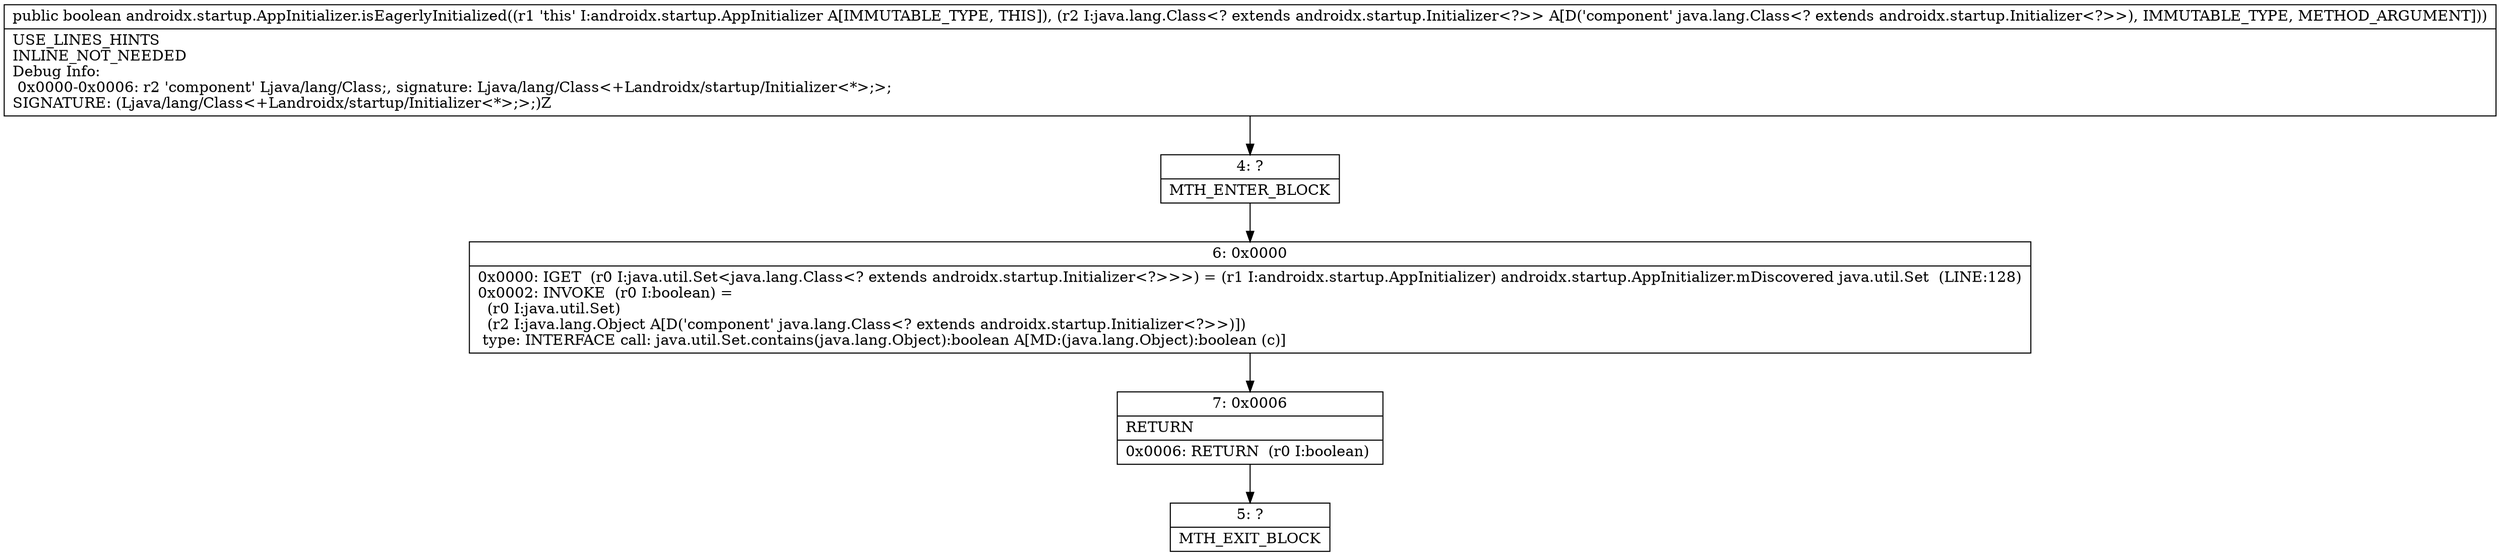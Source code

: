 digraph "CFG forandroidx.startup.AppInitializer.isEagerlyInitialized(Ljava\/lang\/Class;)Z" {
Node_4 [shape=record,label="{4\:\ ?|MTH_ENTER_BLOCK\l}"];
Node_6 [shape=record,label="{6\:\ 0x0000|0x0000: IGET  (r0 I:java.util.Set\<java.lang.Class\<? extends androidx.startup.Initializer\<?\>\>\>) = (r1 I:androidx.startup.AppInitializer) androidx.startup.AppInitializer.mDiscovered java.util.Set  (LINE:128)\l0x0002: INVOKE  (r0 I:boolean) = \l  (r0 I:java.util.Set)\l  (r2 I:java.lang.Object A[D('component' java.lang.Class\<? extends androidx.startup.Initializer\<?\>\>)])\l type: INTERFACE call: java.util.Set.contains(java.lang.Object):boolean A[MD:(java.lang.Object):boolean (c)]\l}"];
Node_7 [shape=record,label="{7\:\ 0x0006|RETURN\l|0x0006: RETURN  (r0 I:boolean) \l}"];
Node_5 [shape=record,label="{5\:\ ?|MTH_EXIT_BLOCK\l}"];
MethodNode[shape=record,label="{public boolean androidx.startup.AppInitializer.isEagerlyInitialized((r1 'this' I:androidx.startup.AppInitializer A[IMMUTABLE_TYPE, THIS]), (r2 I:java.lang.Class\<? extends androidx.startup.Initializer\<?\>\> A[D('component' java.lang.Class\<? extends androidx.startup.Initializer\<?\>\>), IMMUTABLE_TYPE, METHOD_ARGUMENT]))  | USE_LINES_HINTS\lINLINE_NOT_NEEDED\lDebug Info:\l  0x0000\-0x0006: r2 'component' Ljava\/lang\/Class;, signature: Ljava\/lang\/Class\<+Landroidx\/startup\/Initializer\<*\>;\>;\lSIGNATURE: (Ljava\/lang\/Class\<+Landroidx\/startup\/Initializer\<*\>;\>;)Z\l}"];
MethodNode -> Node_4;Node_4 -> Node_6;
Node_6 -> Node_7;
Node_7 -> Node_5;
}

